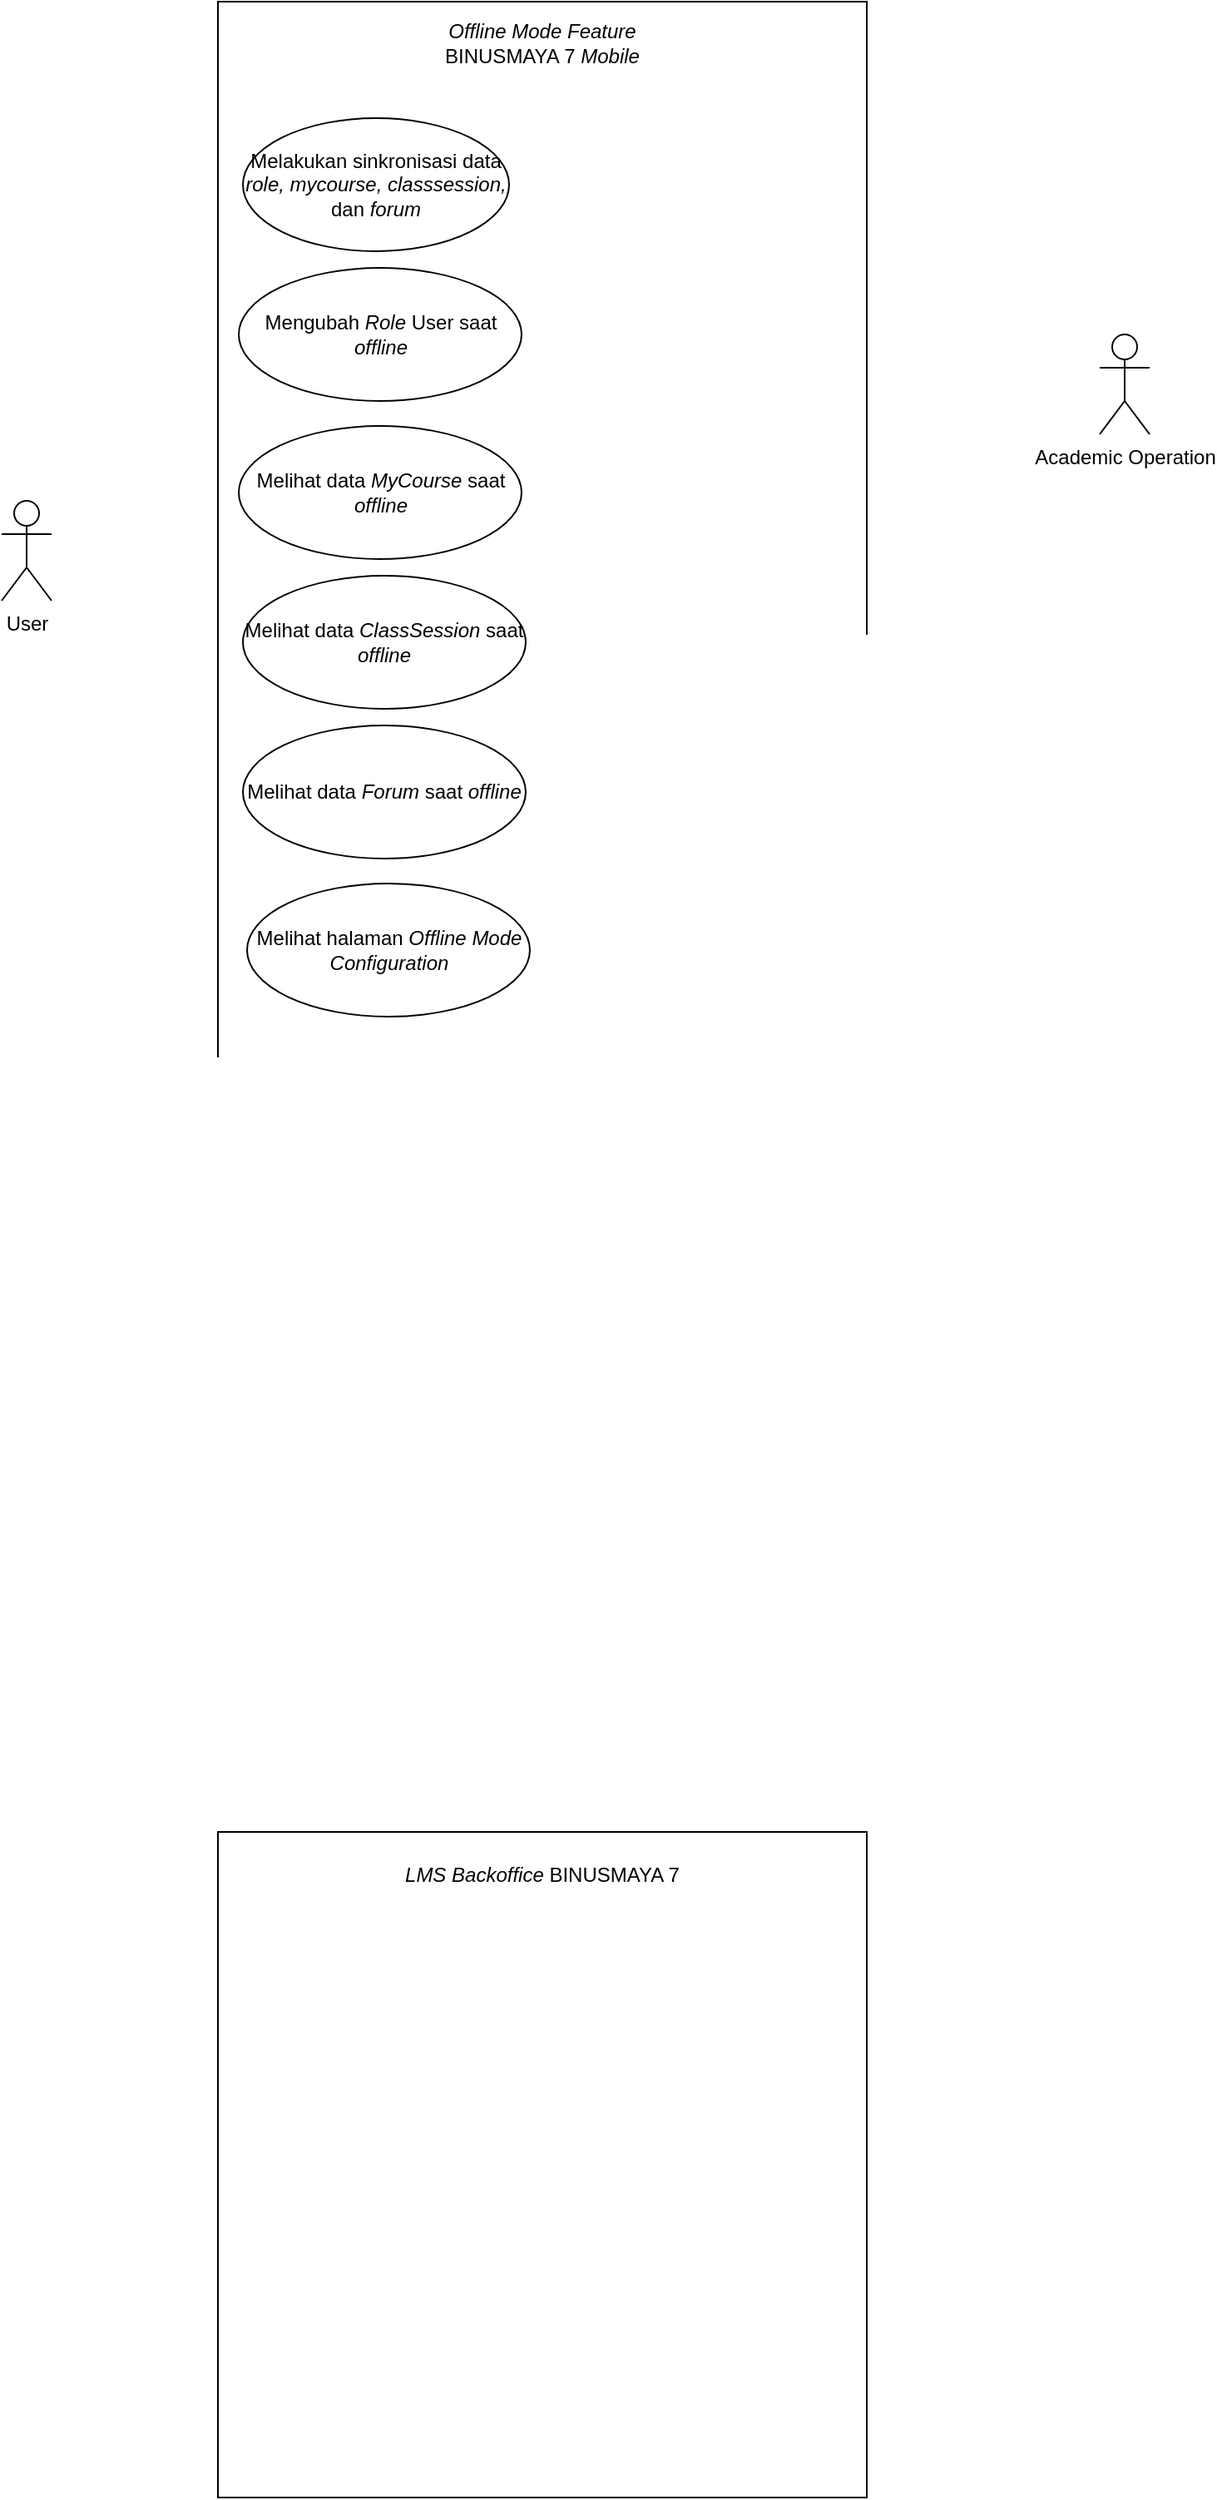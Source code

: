 <mxfile version="20.6.0" type="github">
  <diagram id="KW3WOMyOpie78aPgWBkR" name="Page-1">
    <mxGraphModel dx="1100" dy="681" grid="1" gridSize="10" guides="1" tooltips="1" connect="1" arrows="1" fold="1" page="1" pageScale="1" pageWidth="850" pageHeight="1100" math="0" shadow="0">
      <root>
        <mxCell id="0" />
        <mxCell id="1" parent="0" />
        <mxCell id="C2JzApIpA7sHAra7oiWG-1" value="User" style="shape=umlActor;verticalLabelPosition=bottom;verticalAlign=top;html=1;outlineConnect=0;" parent="1" vertex="1">
          <mxGeometry x="80" y="330" width="30" height="60" as="geometry" />
        </mxCell>
        <mxCell id="C2JzApIpA7sHAra7oiWG-6" value="" style="group" parent="1" vertex="1" connectable="0">
          <mxGeometry x="210" y="30" width="390" height="890" as="geometry" />
        </mxCell>
        <mxCell id="C2JzApIpA7sHAra7oiWG-2" value="" style="rounded=0;whiteSpace=wrap;html=1;" parent="C2JzApIpA7sHAra7oiWG-6" vertex="1">
          <mxGeometry width="390" height="890" as="geometry" />
        </mxCell>
        <mxCell id="C2JzApIpA7sHAra7oiWG-3" value="&lt;i&gt;Offline Mode Feature &lt;/i&gt;BINUSMAYA 7 &lt;i&gt;Mobile&lt;/i&gt;" style="text;html=1;strokeColor=none;fillColor=none;align=center;verticalAlign=middle;whiteSpace=wrap;rounded=0;" parent="C2JzApIpA7sHAra7oiWG-6" vertex="1">
          <mxGeometry x="129" width="132" height="50" as="geometry" />
        </mxCell>
        <mxCell id="TFS_bIiit2Vcpf-9XEwG-1" value="Melakukan sinkronisasi data &lt;i&gt;role, mycourse, classsession, &lt;/i&gt;dan&lt;i&gt;&amp;nbsp;forum&lt;/i&gt;" style="ellipse;whiteSpace=wrap;html=1;" vertex="1" parent="C2JzApIpA7sHAra7oiWG-6">
          <mxGeometry x="15" y="70" width="160" height="80" as="geometry" />
        </mxCell>
        <mxCell id="TFS_bIiit2Vcpf-9XEwG-2" value="Melihat halaman &lt;i&gt;Offline Mode Configuration&lt;/i&gt;" style="ellipse;whiteSpace=wrap;html=1;" vertex="1" parent="C2JzApIpA7sHAra7oiWG-6">
          <mxGeometry x="17.5" y="530" width="170" height="80" as="geometry" />
        </mxCell>
        <mxCell id="TFS_bIiit2Vcpf-9XEwG-3" value="Mengubah &lt;i&gt;Role&lt;/i&gt;&amp;nbsp;User saat &lt;i&gt;offline&lt;/i&gt;" style="ellipse;whiteSpace=wrap;html=1;" vertex="1" parent="C2JzApIpA7sHAra7oiWG-6">
          <mxGeometry x="12.5" y="160" width="170" height="80" as="geometry" />
        </mxCell>
        <mxCell id="TFS_bIiit2Vcpf-9XEwG-4" value="Melihat data &lt;i&gt;MyCourse&amp;nbsp;&lt;/i&gt;saat &lt;i&gt;offline&lt;/i&gt;" style="ellipse;whiteSpace=wrap;html=1;" vertex="1" parent="C2JzApIpA7sHAra7oiWG-6">
          <mxGeometry x="12.5" y="255" width="170" height="80" as="geometry" />
        </mxCell>
        <mxCell id="TFS_bIiit2Vcpf-9XEwG-5" value="Melihat data &lt;i&gt;ClassSession&amp;nbsp;&lt;/i&gt;saat &lt;i&gt;offline&lt;/i&gt;" style="ellipse;whiteSpace=wrap;html=1;" vertex="1" parent="C2JzApIpA7sHAra7oiWG-6">
          <mxGeometry x="15" y="345" width="170" height="80" as="geometry" />
        </mxCell>
        <mxCell id="TFS_bIiit2Vcpf-9XEwG-6" value="Melihat data &lt;i&gt;Forum&amp;nbsp;&lt;/i&gt;saat &lt;i&gt;offline&lt;/i&gt;" style="ellipse;whiteSpace=wrap;html=1;" vertex="1" parent="C2JzApIpA7sHAra7oiWG-6">
          <mxGeometry x="15" y="435" width="170" height="80" as="geometry" />
        </mxCell>
        <mxCell id="C2JzApIpA7sHAra7oiWG-7" value="" style="group" parent="1" vertex="1" connectable="0">
          <mxGeometry x="210" y="1130" width="390" height="400" as="geometry" />
        </mxCell>
        <mxCell id="C2JzApIpA7sHAra7oiWG-4" value="" style="rounded=0;whiteSpace=wrap;html=1;" parent="C2JzApIpA7sHAra7oiWG-7" vertex="1">
          <mxGeometry width="390" height="400" as="geometry" />
        </mxCell>
        <mxCell id="C2JzApIpA7sHAra7oiWG-5" value="&lt;i&gt;LMS Backoffice &lt;/i&gt;BINUSMAYA 7" style="text;html=1;strokeColor=none;fillColor=none;align=center;verticalAlign=middle;whiteSpace=wrap;rounded=0;" parent="C2JzApIpA7sHAra7oiWG-7" vertex="1">
          <mxGeometry x="107.25" width="175.5" height="52.174" as="geometry" />
        </mxCell>
        <mxCell id="C2JzApIpA7sHAra7oiWG-8" value="Academic Operation" style="shape=umlActor;verticalLabelPosition=bottom;verticalAlign=top;html=1;outlineConnect=0;" parent="1" vertex="1">
          <mxGeometry x="740" y="230" width="30" height="60" as="geometry" />
        </mxCell>
      </root>
    </mxGraphModel>
  </diagram>
</mxfile>
